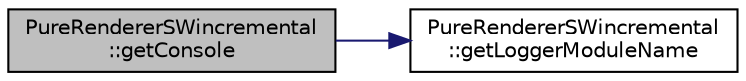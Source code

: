 digraph "PureRendererSWincremental::getConsole"
{
 // LATEX_PDF_SIZE
  edge [fontname="Helvetica",fontsize="10",labelfontname="Helvetica",labelfontsize="10"];
  node [fontname="Helvetica",fontsize="10",shape=record];
  rankdir="LR";
  Node1 [label="PureRendererSWincremental\l::getConsole",height=0.2,width=0.4,color="black", fillcolor="grey75", style="filled", fontcolor="black",tooltip="Returns access to console preset with logger module name as this class."];
  Node1 -> Node2 [color="midnightblue",fontsize="10",style="solid",fontname="Helvetica"];
  Node2 [label="PureRendererSWincremental\l::getLoggerModuleName",height=0.2,width=0.4,color="black", fillcolor="white", style="filled",URL="$class_pure_renderer_s_wincremental.html#a71cc5be78aa684df73628ecc6f9570b0",tooltip="Returns the logger module name of this class."];
}
